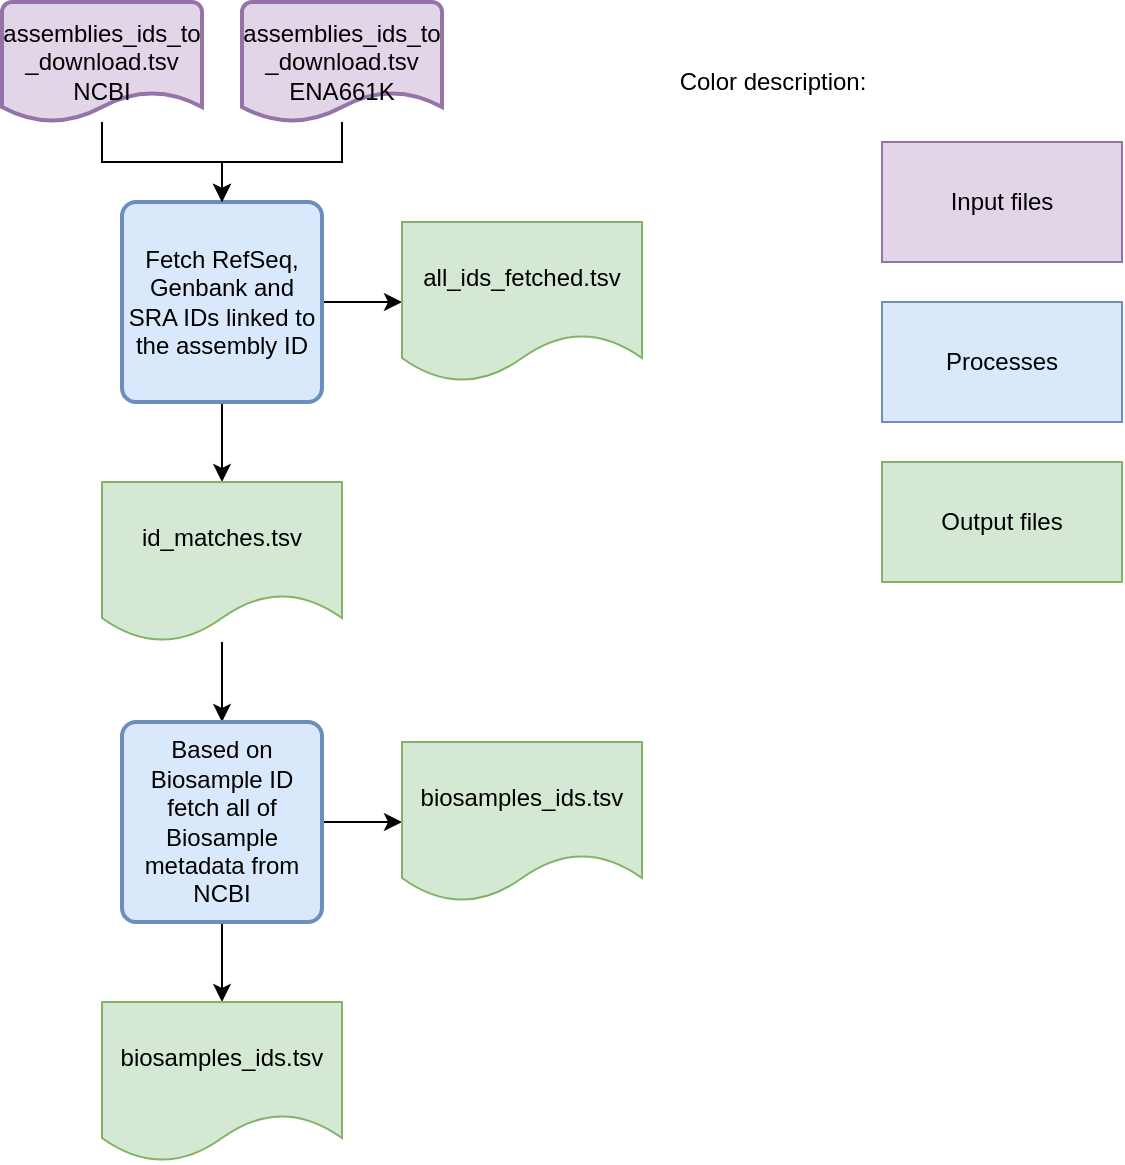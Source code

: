 <mxfile version="25.0.3">
  <diagram name="Page-1" id="B_kmo3IJZDOH3_Cn6owL">
    <mxGraphModel dx="1137" dy="666" grid="1" gridSize="10" guides="1" tooltips="1" connect="1" arrows="1" fold="1" page="1" pageScale="1" pageWidth="850" pageHeight="1100" math="0" shadow="0">
      <root>
        <mxCell id="0" />
        <mxCell id="1" parent="0" />
        <mxCell id="HcXosPIVKOFR8L9jWV6Y-8" style="edgeStyle=orthogonalEdgeStyle;rounded=0;orthogonalLoop=1;jettySize=auto;html=1;entryX=0.5;entryY=0;entryDx=0;entryDy=0;" edge="1" parent="1" source="HcXosPIVKOFR8L9jWV6Y-1" target="HcXosPIVKOFR8L9jWV6Y-7">
          <mxGeometry relative="1" as="geometry" />
        </mxCell>
        <mxCell id="HcXosPIVKOFR8L9jWV6Y-14" style="edgeStyle=orthogonalEdgeStyle;rounded=0;orthogonalLoop=1;jettySize=auto;html=1;entryX=0;entryY=0.5;entryDx=0;entryDy=0;" edge="1" parent="1" source="HcXosPIVKOFR8L9jWV6Y-1" target="HcXosPIVKOFR8L9jWV6Y-13">
          <mxGeometry relative="1" as="geometry" />
        </mxCell>
        <mxCell id="HcXosPIVKOFR8L9jWV6Y-1" value="Fetch RefSeq, Genbank and SRA IDs linked to the assembly ID" style="rounded=1;whiteSpace=wrap;html=1;absoluteArcSize=1;arcSize=14;strokeWidth=2;fillColor=#dae8fc;strokeColor=#6c8ebf;" vertex="1" parent="1">
          <mxGeometry x="110" y="110" width="100" height="100" as="geometry" />
        </mxCell>
        <mxCell id="HcXosPIVKOFR8L9jWV6Y-5" style="edgeStyle=orthogonalEdgeStyle;rounded=0;orthogonalLoop=1;jettySize=auto;html=1;" edge="1" parent="1" source="HcXosPIVKOFR8L9jWV6Y-3" target="HcXosPIVKOFR8L9jWV6Y-1">
          <mxGeometry relative="1" as="geometry" />
        </mxCell>
        <mxCell id="HcXosPIVKOFR8L9jWV6Y-3" value="assemblies_ids_to&lt;div&gt;_download.tsv&lt;/div&gt;&lt;div&gt;NCBI&lt;/div&gt;" style="strokeWidth=2;html=1;shape=mxgraph.flowchart.document2;whiteSpace=wrap;size=0.25;fillColor=#e1d5e7;strokeColor=#9673a6;" vertex="1" parent="1">
          <mxGeometry x="50" y="10" width="100" height="60" as="geometry" />
        </mxCell>
        <mxCell id="HcXosPIVKOFR8L9jWV6Y-6" style="edgeStyle=orthogonalEdgeStyle;rounded=0;orthogonalLoop=1;jettySize=auto;html=1;entryX=0.5;entryY=0;entryDx=0;entryDy=0;" edge="1" parent="1" source="HcXosPIVKOFR8L9jWV6Y-4" target="HcXosPIVKOFR8L9jWV6Y-1">
          <mxGeometry relative="1" as="geometry" />
        </mxCell>
        <mxCell id="HcXosPIVKOFR8L9jWV6Y-4" value="assemblies_ids_to&lt;div&gt;_download.tsv&lt;/div&gt;&lt;div&gt;ENA661K&lt;/div&gt;" style="strokeWidth=2;html=1;shape=mxgraph.flowchart.document2;whiteSpace=wrap;size=0.25;fillColor=#e1d5e7;strokeColor=#9673a6;" vertex="1" parent="1">
          <mxGeometry x="170" y="10" width="100" height="60" as="geometry" />
        </mxCell>
        <mxCell id="HcXosPIVKOFR8L9jWV6Y-10" style="edgeStyle=orthogonalEdgeStyle;rounded=0;orthogonalLoop=1;jettySize=auto;html=1;entryX=0.5;entryY=0;entryDx=0;entryDy=0;" edge="1" parent="1" source="HcXosPIVKOFR8L9jWV6Y-7" target="HcXosPIVKOFR8L9jWV6Y-9">
          <mxGeometry relative="1" as="geometry" />
        </mxCell>
        <mxCell id="HcXosPIVKOFR8L9jWV6Y-7" value="id_matches.tsv" style="shape=document;whiteSpace=wrap;html=1;boundedLbl=1;fillColor=#d5e8d4;strokeColor=#82b366;" vertex="1" parent="1">
          <mxGeometry x="100" y="250" width="120" height="80" as="geometry" />
        </mxCell>
        <mxCell id="HcXosPIVKOFR8L9jWV6Y-12" style="edgeStyle=orthogonalEdgeStyle;rounded=0;orthogonalLoop=1;jettySize=auto;html=1;entryX=0.5;entryY=0;entryDx=0;entryDy=0;" edge="1" parent="1" source="HcXosPIVKOFR8L9jWV6Y-9" target="HcXosPIVKOFR8L9jWV6Y-11">
          <mxGeometry relative="1" as="geometry" />
        </mxCell>
        <mxCell id="HcXosPIVKOFR8L9jWV6Y-16" style="edgeStyle=orthogonalEdgeStyle;rounded=0;orthogonalLoop=1;jettySize=auto;html=1;entryX=0;entryY=0.5;entryDx=0;entryDy=0;" edge="1" parent="1" source="HcXosPIVKOFR8L9jWV6Y-9" target="HcXosPIVKOFR8L9jWV6Y-15">
          <mxGeometry relative="1" as="geometry" />
        </mxCell>
        <mxCell id="HcXosPIVKOFR8L9jWV6Y-9" value="Based on Biosample ID fetch all of Biosample metadata from NCBI" style="rounded=1;whiteSpace=wrap;html=1;absoluteArcSize=1;arcSize=14;strokeWidth=2;fillColor=#dae8fc;strokeColor=#6c8ebf;" vertex="1" parent="1">
          <mxGeometry x="110" y="370" width="100" height="100" as="geometry" />
        </mxCell>
        <mxCell id="HcXosPIVKOFR8L9jWV6Y-11" value="biosamples_ids.tsv" style="shape=document;whiteSpace=wrap;html=1;boundedLbl=1;fillColor=#d5e8d4;strokeColor=#82b366;" vertex="1" parent="1">
          <mxGeometry x="100" y="510" width="120" height="80" as="geometry" />
        </mxCell>
        <mxCell id="HcXosPIVKOFR8L9jWV6Y-13" value="all_ids_fetched.tsv" style="shape=document;whiteSpace=wrap;html=1;boundedLbl=1;fillColor=#d5e8d4;strokeColor=#82b366;" vertex="1" parent="1">
          <mxGeometry x="250" y="120" width="120" height="80" as="geometry" />
        </mxCell>
        <mxCell id="HcXosPIVKOFR8L9jWV6Y-15" value="biosamples_ids.tsv" style="shape=document;whiteSpace=wrap;html=1;boundedLbl=1;fillColor=#d5e8d4;strokeColor=#82b366;" vertex="1" parent="1">
          <mxGeometry x="250" y="380" width="120" height="80" as="geometry" />
        </mxCell>
        <mxCell id="HcXosPIVKOFR8L9jWV6Y-17" value="Processes" style="rounded=0;whiteSpace=wrap;html=1;fillColor=#dae8fc;strokeColor=#6c8ebf;" vertex="1" parent="1">
          <mxGeometry x="490" y="160" width="120" height="60" as="geometry" />
        </mxCell>
        <mxCell id="HcXosPIVKOFR8L9jWV6Y-19" value="Input files" style="rounded=0;whiteSpace=wrap;html=1;fillColor=#e1d5e7;strokeColor=#9673a6;" vertex="1" parent="1">
          <mxGeometry x="490" y="80" width="120" height="60" as="geometry" />
        </mxCell>
        <mxCell id="HcXosPIVKOFR8L9jWV6Y-20" value="Output files" style="rounded=0;whiteSpace=wrap;html=1;fillColor=#d5e8d4;strokeColor=#82b366;" vertex="1" parent="1">
          <mxGeometry x="490" y="240" width="120" height="60" as="geometry" />
        </mxCell>
        <mxCell id="HcXosPIVKOFR8L9jWV6Y-21" value="Color description:" style="text;html=1;align=center;verticalAlign=middle;resizable=0;points=[];autosize=1;strokeColor=none;fillColor=none;" vertex="1" parent="1">
          <mxGeometry x="380" y="35" width="110" height="30" as="geometry" />
        </mxCell>
      </root>
    </mxGraphModel>
  </diagram>
</mxfile>
